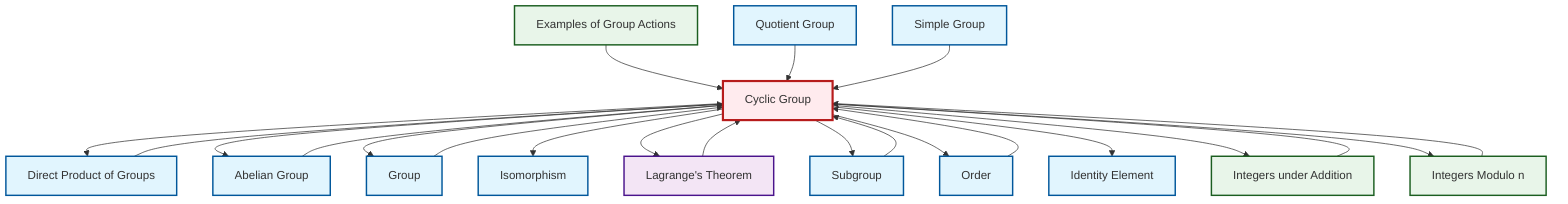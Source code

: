 graph TD
    classDef definition fill:#e1f5fe,stroke:#01579b,stroke-width:2px
    classDef theorem fill:#f3e5f5,stroke:#4a148c,stroke-width:2px
    classDef axiom fill:#fff3e0,stroke:#e65100,stroke-width:2px
    classDef example fill:#e8f5e9,stroke:#1b5e20,stroke-width:2px
    classDef current fill:#ffebee,stroke:#b71c1c,stroke-width:3px
    def-simple-group["Simple Group"]:::definition
    ex-group-action-examples["Examples of Group Actions"]:::example
    def-subgroup["Subgroup"]:::definition
    ex-quotient-integers-mod-n["Integers Modulo n"]:::example
    def-isomorphism["Isomorphism"]:::definition
    def-cyclic-group["Cyclic Group"]:::definition
    thm-lagrange["Lagrange's Theorem"]:::theorem
    def-group["Group"]:::definition
    def-direct-product["Direct Product of Groups"]:::definition
    def-quotient-group["Quotient Group"]:::definition
    def-identity-element["Identity Element"]:::definition
    ex-integers-addition["Integers under Addition"]:::example
    def-order["Order"]:::definition
    def-abelian-group["Abelian Group"]:::definition
    def-abelian-group --> def-cyclic-group
    def-direct-product --> def-cyclic-group
    ex-group-action-examples --> def-cyclic-group
    def-cyclic-group --> def-direct-product
    def-cyclic-group --> def-abelian-group
    def-cyclic-group --> def-group
    ex-integers-addition --> def-cyclic-group
    def-cyclic-group --> def-isomorphism
    def-cyclic-group --> thm-lagrange
    def-quotient-group --> def-cyclic-group
    thm-lagrange --> def-cyclic-group
    def-cyclic-group --> def-subgroup
    def-cyclic-group --> def-order
    def-subgroup --> def-cyclic-group
    def-simple-group --> def-cyclic-group
    def-cyclic-group --> def-identity-element
    def-group --> def-cyclic-group
    ex-quotient-integers-mod-n --> def-cyclic-group
    def-cyclic-group --> ex-integers-addition
    def-order --> def-cyclic-group
    def-cyclic-group --> ex-quotient-integers-mod-n
    class def-cyclic-group current